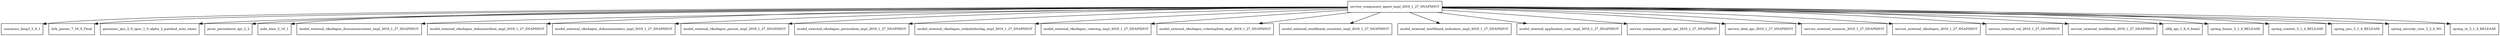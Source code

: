 digraph service_component_agent_impl_2019_1_27_SNAPSHOT_dependencies {
  node [shape = box, fontsize=10.0];
  service_component_agent_impl_2019_1_27_SNAPSHOT -> commons_lang3_3_8_1;
  service_component_agent_impl_2019_1_27_SNAPSHOT -> drlx_parser_7_16_0_Final;
  service_component_agent_impl_2019_1_27_SNAPSHOT -> geronimo_jms_2_0_spec_1_0_alpha_2_patched_auto_name;
  service_component_agent_impl_2019_1_27_SNAPSHOT -> javax_persistence_api_2_2;
  service_component_agent_impl_2019_1_27_SNAPSHOT -> joda_time_2_10_1;
  service_component_agent_impl_2019_1_27_SNAPSHOT -> model_external_riksdagen_documentcontent_impl_2019_1_27_SNAPSHOT;
  service_component_agent_impl_2019_1_27_SNAPSHOT -> model_external_riksdagen_dokumentlista_impl_2019_1_27_SNAPSHOT;
  service_component_agent_impl_2019_1_27_SNAPSHOT -> model_external_riksdagen_dokumentstatus_impl_2019_1_27_SNAPSHOT;
  service_component_agent_impl_2019_1_27_SNAPSHOT -> model_external_riksdagen_person_impl_2019_1_27_SNAPSHOT;
  service_component_agent_impl_2019_1_27_SNAPSHOT -> model_external_riksdagen_personlista_impl_2019_1_27_SNAPSHOT;
  service_component_agent_impl_2019_1_27_SNAPSHOT -> model_external_riksdagen_utskottsforslag_impl_2019_1_27_SNAPSHOT;
  service_component_agent_impl_2019_1_27_SNAPSHOT -> model_external_riksdagen_votering_impl_2019_1_27_SNAPSHOT;
  service_component_agent_impl_2019_1_27_SNAPSHOT -> model_external_riksdagen_voteringlista_impl_2019_1_27_SNAPSHOT;
  service_component_agent_impl_2019_1_27_SNAPSHOT -> model_external_worldbank_countries_impl_2019_1_27_SNAPSHOT;
  service_component_agent_impl_2019_1_27_SNAPSHOT -> model_external_worldbank_indicators_impl_2019_1_27_SNAPSHOT;
  service_component_agent_impl_2019_1_27_SNAPSHOT -> model_internal_application_user_impl_2019_1_27_SNAPSHOT;
  service_component_agent_impl_2019_1_27_SNAPSHOT -> service_component_agent_api_2019_1_27_SNAPSHOT;
  service_component_agent_impl_2019_1_27_SNAPSHOT -> service_data_api_2019_1_27_SNAPSHOT;
  service_component_agent_impl_2019_1_27_SNAPSHOT -> service_external_common_2019_1_27_SNAPSHOT;
  service_component_agent_impl_2019_1_27_SNAPSHOT -> service_external_riksdagen_2019_1_27_SNAPSHOT;
  service_component_agent_impl_2019_1_27_SNAPSHOT -> service_external_val_2019_1_27_SNAPSHOT;
  service_component_agent_impl_2019_1_27_SNAPSHOT -> service_external_worldbank_2019_1_27_SNAPSHOT;
  service_component_agent_impl_2019_1_27_SNAPSHOT -> slf4j_api_1_8_0_beta2;
  service_component_agent_impl_2019_1_27_SNAPSHOT -> spring_beans_5_1_4_RELEASE;
  service_component_agent_impl_2019_1_27_SNAPSHOT -> spring_context_5_1_4_RELEASE;
  service_component_agent_impl_2019_1_27_SNAPSHOT -> spring_jms_5_1_4_RELEASE;
  service_component_agent_impl_2019_1_27_SNAPSHOT -> spring_security_core_5_2_0_M1;
  service_component_agent_impl_2019_1_27_SNAPSHOT -> spring_tx_5_1_4_RELEASE;
}
